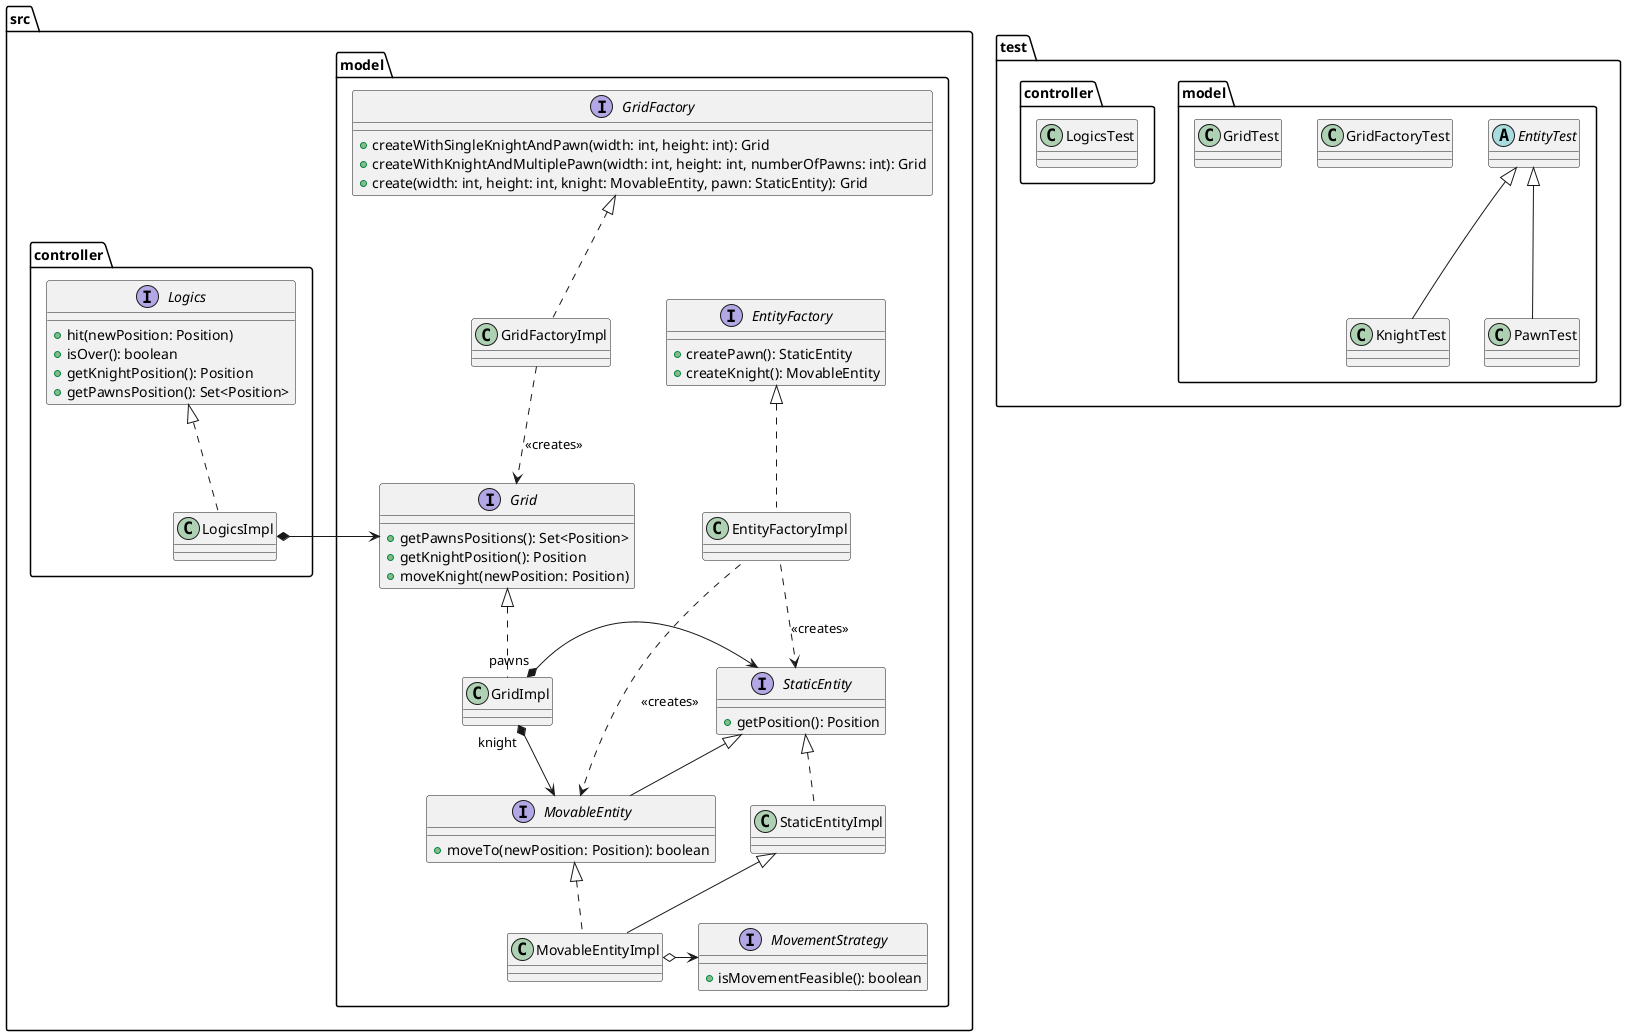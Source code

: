 @startuml uml-src

package src.model {
    interface StaticEntity {
        +getPosition(): Position
    }
    class StaticEntityImpl implements StaticEntity

    interface MovableEntity extends StaticEntity {
        +moveTo(newPosition: Position): boolean
    }
    class MovableEntityImpl implements MovableEntity
    MovableEntityImpl -up-|> StaticEntityImpl

    interface MovementStrategy {
        +isMovementFeasible(): boolean
    }

    MovableEntityImpl o-right-> MovementStrategy

    interface EntityFactory {
        +createPawn(): StaticEntity
        +createKnight(): MovableEntity
    }

    class EntityFactoryImpl implements EntityFactory
    EntityFactoryImpl::createPawn ..> StaticEntity: <<creates>>
    EntityFactoryImpl::createKnight ..> MovableEntity : <<creates>>

    interface Grid {
        +getPawnsPositions(): Set<Position>
        +getKnightPosition(): Position
        +moveKnight(newPosition: Position)
    }
    class GridImpl implements Grid
    GridImpl "pawns" *-right-> StaticEntity
    GridImpl "knight" *--> MovableEntity

    interface GridFactory {
        +createWithSingleKnightAndPawn(width: int, height: int): Grid
        +createWithKnightAndMultiplePawn(width: int, height: int, numberOfPawns: int): Grid
        +create(width: int, height: int, knight: MovableEntity, pawn: StaticEntity): Grid
    }
    class GridFactoryImpl implements GridFactory
    GridFactoryImpl ..> Grid : <<creates>>
}

package src.controller {
    interface Logics {
        +hit(newPosition: Position)
        +isOver(): boolean
        +getKnightPosition(): Position
        +getPawnsPosition(): Set<Position>
    }

    class LogicsImpl implements Logics

    LogicsImpl *-right-> Grid
}

package test.model {
    abstract class EntityTest
    class KnightTest extends EntityTest
    class PawnTest extends EntityTest

    class GridFactoryTest
    class GridTest
}

package test.controller {
    class LogicsTest
}

@enduml